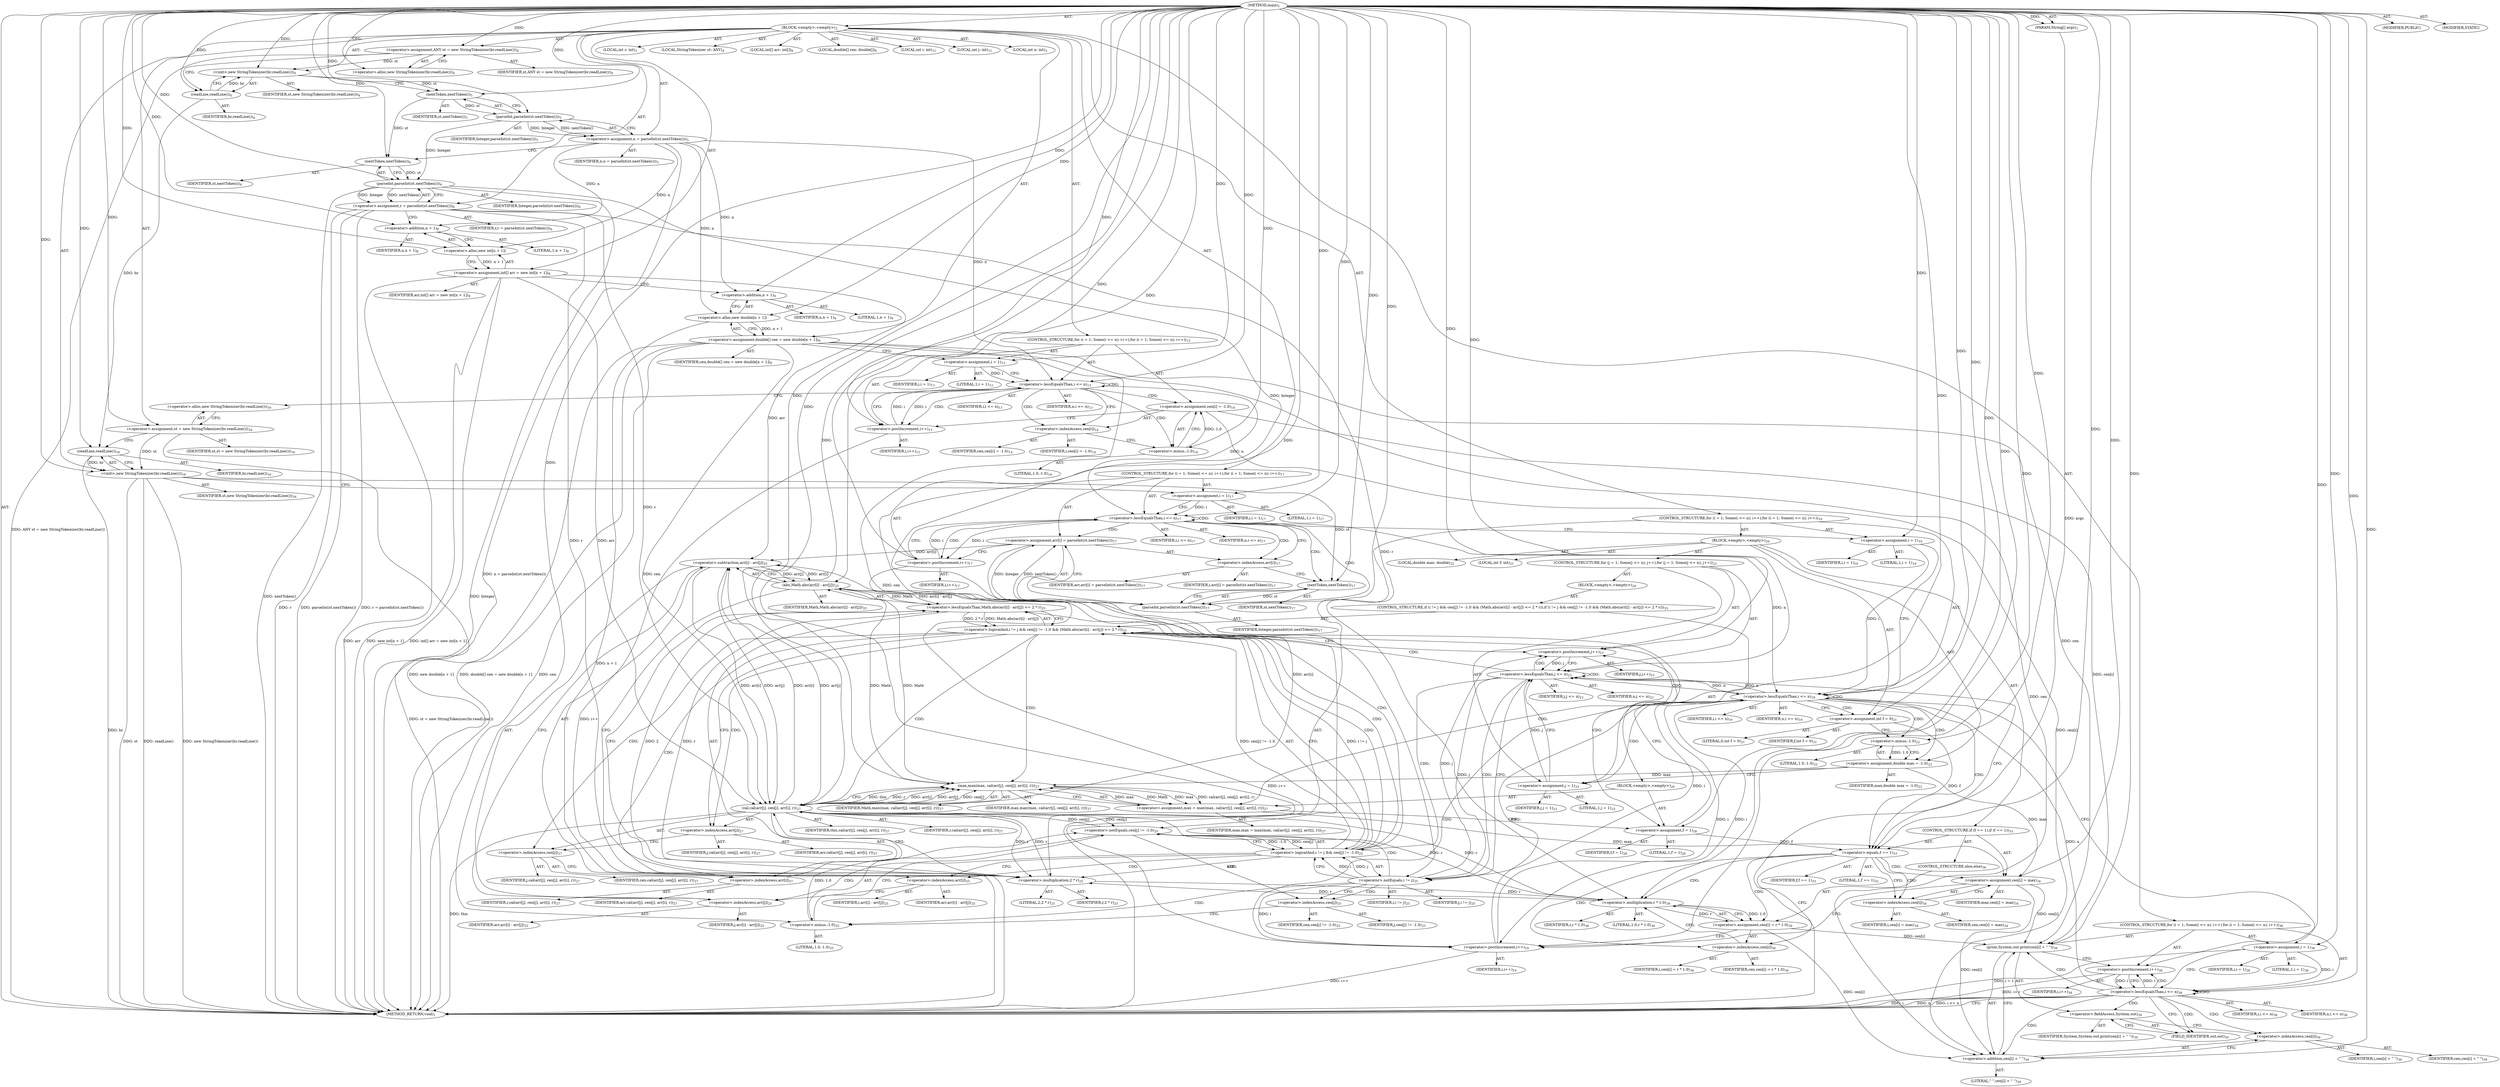 digraph "main" {  
"20" [label = <(METHOD,main)<SUB>1</SUB>> ]
"21" [label = <(PARAM,String[] args)<SUB>1</SUB>> ]
"22" [label = <(BLOCK,&lt;empty&gt;,&lt;empty&gt;)<SUB>2</SUB>> ]
"23" [label = <(LOCAL,int n: int)<SUB>3</SUB>> ]
"24" [label = <(LOCAL,int r: int)<SUB>3</SUB>> ]
"4" [label = <(LOCAL,StringTokenizer st: ANY)<SUB>4</SUB>> ]
"25" [label = <(&lt;operator&gt;.assignment,ANY st = new StringTokenizer(br.readLine()))<SUB>4</SUB>> ]
"26" [label = <(IDENTIFIER,st,ANY st = new StringTokenizer(br.readLine()))<SUB>4</SUB>> ]
"27" [label = <(&lt;operator&gt;.alloc,new StringTokenizer(br.readLine()))<SUB>4</SUB>> ]
"28" [label = <(&lt;init&gt;,new StringTokenizer(br.readLine()))<SUB>4</SUB>> ]
"3" [label = <(IDENTIFIER,st,new StringTokenizer(br.readLine()))<SUB>4</SUB>> ]
"29" [label = <(readLine,readLine())<SUB>4</SUB>> ]
"30" [label = <(IDENTIFIER,br,readLine())<SUB>4</SUB>> ]
"31" [label = <(&lt;operator&gt;.assignment,n = parseInt(st.nextToken()))<SUB>5</SUB>> ]
"32" [label = <(IDENTIFIER,n,n = parseInt(st.nextToken()))<SUB>5</SUB>> ]
"33" [label = <(parseInt,parseInt(st.nextToken()))<SUB>5</SUB>> ]
"34" [label = <(IDENTIFIER,Integer,parseInt(st.nextToken()))<SUB>5</SUB>> ]
"35" [label = <(nextToken,nextToken())<SUB>5</SUB>> ]
"36" [label = <(IDENTIFIER,st,nextToken())<SUB>5</SUB>> ]
"37" [label = <(&lt;operator&gt;.assignment,r = parseInt(st.nextToken()))<SUB>6</SUB>> ]
"38" [label = <(IDENTIFIER,r,r = parseInt(st.nextToken()))<SUB>6</SUB>> ]
"39" [label = <(parseInt,parseInt(st.nextToken()))<SUB>6</SUB>> ]
"40" [label = <(IDENTIFIER,Integer,parseInt(st.nextToken()))<SUB>6</SUB>> ]
"41" [label = <(nextToken,nextToken())<SUB>6</SUB>> ]
"42" [label = <(IDENTIFIER,st,nextToken())<SUB>6</SUB>> ]
"43" [label = <(LOCAL,int[] arr: int[])<SUB>8</SUB>> ]
"44" [label = <(&lt;operator&gt;.assignment,int[] arr = new int[n + 1])<SUB>8</SUB>> ]
"45" [label = <(IDENTIFIER,arr,int[] arr = new int[n + 1])<SUB>8</SUB>> ]
"46" [label = <(&lt;operator&gt;.alloc,new int[n + 1])> ]
"47" [label = <(&lt;operator&gt;.addition,n + 1)<SUB>8</SUB>> ]
"48" [label = <(IDENTIFIER,n,n + 1)<SUB>8</SUB>> ]
"49" [label = <(LITERAL,1,n + 1)<SUB>8</SUB>> ]
"50" [label = <(LOCAL,double[] cen: double[])<SUB>9</SUB>> ]
"51" [label = <(&lt;operator&gt;.assignment,double[] cen = new double[n + 1])<SUB>9</SUB>> ]
"52" [label = <(IDENTIFIER,cen,double[] cen = new double[n + 1])<SUB>9</SUB>> ]
"53" [label = <(&lt;operator&gt;.alloc,new double[n + 1])> ]
"54" [label = <(&lt;operator&gt;.addition,n + 1)<SUB>9</SUB>> ]
"55" [label = <(IDENTIFIER,n,n + 1)<SUB>9</SUB>> ]
"56" [label = <(LITERAL,1,n + 1)<SUB>9</SUB>> ]
"57" [label = <(LOCAL,int i: int)<SUB>11</SUB>> ]
"58" [label = <(LOCAL,int j: int)<SUB>11</SUB>> ]
"59" [label = <(CONTROL_STRUCTURE,for (i = 1; Some(i &lt;= n); i++),for (i = 1; Some(i &lt;= n); i++))<SUB>13</SUB>> ]
"60" [label = <(&lt;operator&gt;.assignment,i = 1)<SUB>13</SUB>> ]
"61" [label = <(IDENTIFIER,i,i = 1)<SUB>13</SUB>> ]
"62" [label = <(LITERAL,1,i = 1)<SUB>13</SUB>> ]
"63" [label = <(&lt;operator&gt;.lessEqualsThan,i &lt;= n)<SUB>13</SUB>> ]
"64" [label = <(IDENTIFIER,i,i &lt;= n)<SUB>13</SUB>> ]
"65" [label = <(IDENTIFIER,n,i &lt;= n)<SUB>13</SUB>> ]
"66" [label = <(&lt;operator&gt;.postIncrement,i++)<SUB>13</SUB>> ]
"67" [label = <(IDENTIFIER,i,i++)<SUB>13</SUB>> ]
"68" [label = <(&lt;operator&gt;.assignment,cen[i] = -1.0)<SUB>14</SUB>> ]
"69" [label = <(&lt;operator&gt;.indexAccess,cen[i])<SUB>14</SUB>> ]
"70" [label = <(IDENTIFIER,cen,cen[i] = -1.0)<SUB>14</SUB>> ]
"71" [label = <(IDENTIFIER,i,cen[i] = -1.0)<SUB>14</SUB>> ]
"72" [label = <(&lt;operator&gt;.minus,-1.0)<SUB>14</SUB>> ]
"73" [label = <(LITERAL,1.0,-1.0)<SUB>14</SUB>> ]
"74" [label = <(&lt;operator&gt;.assignment,st = new StringTokenizer(br.readLine()))<SUB>16</SUB>> ]
"75" [label = <(IDENTIFIER,st,st = new StringTokenizer(br.readLine()))<SUB>16</SUB>> ]
"76" [label = <(&lt;operator&gt;.alloc,new StringTokenizer(br.readLine()))<SUB>16</SUB>> ]
"77" [label = <(&lt;init&gt;,new StringTokenizer(br.readLine()))<SUB>16</SUB>> ]
"5" [label = <(IDENTIFIER,st,new StringTokenizer(br.readLine()))<SUB>16</SUB>> ]
"78" [label = <(readLine,readLine())<SUB>16</SUB>> ]
"79" [label = <(IDENTIFIER,br,readLine())<SUB>16</SUB>> ]
"80" [label = <(CONTROL_STRUCTURE,for (i = 1; Some(i &lt;= n); i++),for (i = 1; Some(i &lt;= n); i++))<SUB>17</SUB>> ]
"81" [label = <(&lt;operator&gt;.assignment,i = 1)<SUB>17</SUB>> ]
"82" [label = <(IDENTIFIER,i,i = 1)<SUB>17</SUB>> ]
"83" [label = <(LITERAL,1,i = 1)<SUB>17</SUB>> ]
"84" [label = <(&lt;operator&gt;.lessEqualsThan,i &lt;= n)<SUB>17</SUB>> ]
"85" [label = <(IDENTIFIER,i,i &lt;= n)<SUB>17</SUB>> ]
"86" [label = <(IDENTIFIER,n,i &lt;= n)<SUB>17</SUB>> ]
"87" [label = <(&lt;operator&gt;.postIncrement,i++)<SUB>17</SUB>> ]
"88" [label = <(IDENTIFIER,i,i++)<SUB>17</SUB>> ]
"89" [label = <(&lt;operator&gt;.assignment,arr[i] = parseInt(st.nextToken()))<SUB>17</SUB>> ]
"90" [label = <(&lt;operator&gt;.indexAccess,arr[i])<SUB>17</SUB>> ]
"91" [label = <(IDENTIFIER,arr,arr[i] = parseInt(st.nextToken()))<SUB>17</SUB>> ]
"92" [label = <(IDENTIFIER,i,arr[i] = parseInt(st.nextToken()))<SUB>17</SUB>> ]
"93" [label = <(parseInt,parseInt(st.nextToken()))<SUB>17</SUB>> ]
"94" [label = <(IDENTIFIER,Integer,parseInt(st.nextToken()))<SUB>17</SUB>> ]
"95" [label = <(nextToken,nextToken())<SUB>17</SUB>> ]
"96" [label = <(IDENTIFIER,st,nextToken())<SUB>17</SUB>> ]
"97" [label = <(CONTROL_STRUCTURE,for (i = 1; Some(i &lt;= n); i++),for (i = 1; Some(i &lt;= n); i++))<SUB>19</SUB>> ]
"98" [label = <(&lt;operator&gt;.assignment,i = 1)<SUB>19</SUB>> ]
"99" [label = <(IDENTIFIER,i,i = 1)<SUB>19</SUB>> ]
"100" [label = <(LITERAL,1,i = 1)<SUB>19</SUB>> ]
"101" [label = <(&lt;operator&gt;.lessEqualsThan,i &lt;= n)<SUB>19</SUB>> ]
"102" [label = <(IDENTIFIER,i,i &lt;= n)<SUB>19</SUB>> ]
"103" [label = <(IDENTIFIER,n,i &lt;= n)<SUB>19</SUB>> ]
"104" [label = <(&lt;operator&gt;.postIncrement,i++)<SUB>19</SUB>> ]
"105" [label = <(IDENTIFIER,i,i++)<SUB>19</SUB>> ]
"106" [label = <(BLOCK,&lt;empty&gt;,&lt;empty&gt;)<SUB>20</SUB>> ]
"107" [label = <(LOCAL,int f: int)<SUB>21</SUB>> ]
"108" [label = <(&lt;operator&gt;.assignment,int f = 0)<SUB>21</SUB>> ]
"109" [label = <(IDENTIFIER,f,int f = 0)<SUB>21</SUB>> ]
"110" [label = <(LITERAL,0,int f = 0)<SUB>21</SUB>> ]
"111" [label = <(LOCAL,double max: double)<SUB>22</SUB>> ]
"112" [label = <(&lt;operator&gt;.assignment,double max = -1.0)<SUB>22</SUB>> ]
"113" [label = <(IDENTIFIER,max,double max = -1.0)<SUB>22</SUB>> ]
"114" [label = <(&lt;operator&gt;.minus,-1.0)<SUB>22</SUB>> ]
"115" [label = <(LITERAL,1.0,-1.0)<SUB>22</SUB>> ]
"116" [label = <(CONTROL_STRUCTURE,for (j = 1; Some(j &lt;= n); j++),for (j = 1; Some(j &lt;= n); j++))<SUB>23</SUB>> ]
"117" [label = <(&lt;operator&gt;.assignment,j = 1)<SUB>23</SUB>> ]
"118" [label = <(IDENTIFIER,j,j = 1)<SUB>23</SUB>> ]
"119" [label = <(LITERAL,1,j = 1)<SUB>23</SUB>> ]
"120" [label = <(&lt;operator&gt;.lessEqualsThan,j &lt;= n)<SUB>23</SUB>> ]
"121" [label = <(IDENTIFIER,j,j &lt;= n)<SUB>23</SUB>> ]
"122" [label = <(IDENTIFIER,n,j &lt;= n)<SUB>23</SUB>> ]
"123" [label = <(&lt;operator&gt;.postIncrement,j++)<SUB>23</SUB>> ]
"124" [label = <(IDENTIFIER,j,j++)<SUB>23</SUB>> ]
"125" [label = <(BLOCK,&lt;empty&gt;,&lt;empty&gt;)<SUB>24</SUB>> ]
"126" [label = <(CONTROL_STRUCTURE,if (i != j &amp;&amp; cen[j] != -1.0 &amp;&amp; (Math.abs(arr[i] - arr[j]) &lt;= 2 * r)),if (i != j &amp;&amp; cen[j] != -1.0 &amp;&amp; (Math.abs(arr[i] - arr[j]) &lt;= 2 * r)))<SUB>25</SUB>> ]
"127" [label = <(&lt;operator&gt;.logicalAnd,i != j &amp;&amp; cen[j] != -1.0 &amp;&amp; (Math.abs(arr[i] - arr[j]) &lt;= 2 * r))<SUB>25</SUB>> ]
"128" [label = <(&lt;operator&gt;.logicalAnd,i != j &amp;&amp; cen[j] != -1.0)<SUB>25</SUB>> ]
"129" [label = <(&lt;operator&gt;.notEquals,i != j)<SUB>25</SUB>> ]
"130" [label = <(IDENTIFIER,i,i != j)<SUB>25</SUB>> ]
"131" [label = <(IDENTIFIER,j,i != j)<SUB>25</SUB>> ]
"132" [label = <(&lt;operator&gt;.notEquals,cen[j] != -1.0)<SUB>25</SUB>> ]
"133" [label = <(&lt;operator&gt;.indexAccess,cen[j])<SUB>25</SUB>> ]
"134" [label = <(IDENTIFIER,cen,cen[j] != -1.0)<SUB>25</SUB>> ]
"135" [label = <(IDENTIFIER,j,cen[j] != -1.0)<SUB>25</SUB>> ]
"136" [label = <(&lt;operator&gt;.minus,-1.0)<SUB>25</SUB>> ]
"137" [label = <(LITERAL,1.0,-1.0)<SUB>25</SUB>> ]
"138" [label = <(&lt;operator&gt;.lessEqualsThan,Math.abs(arr[i] - arr[j]) &lt;= 2 * r)<SUB>25</SUB>> ]
"139" [label = <(abs,Math.abs(arr[i] - arr[j]))<SUB>25</SUB>> ]
"140" [label = <(IDENTIFIER,Math,Math.abs(arr[i] - arr[j]))<SUB>25</SUB>> ]
"141" [label = <(&lt;operator&gt;.subtraction,arr[i] - arr[j])<SUB>25</SUB>> ]
"142" [label = <(&lt;operator&gt;.indexAccess,arr[i])<SUB>25</SUB>> ]
"143" [label = <(IDENTIFIER,arr,arr[i] - arr[j])<SUB>25</SUB>> ]
"144" [label = <(IDENTIFIER,i,arr[i] - arr[j])<SUB>25</SUB>> ]
"145" [label = <(&lt;operator&gt;.indexAccess,arr[j])<SUB>25</SUB>> ]
"146" [label = <(IDENTIFIER,arr,arr[i] - arr[j])<SUB>25</SUB>> ]
"147" [label = <(IDENTIFIER,j,arr[i] - arr[j])<SUB>25</SUB>> ]
"148" [label = <(&lt;operator&gt;.multiplication,2 * r)<SUB>25</SUB>> ]
"149" [label = <(LITERAL,2,2 * r)<SUB>25</SUB>> ]
"150" [label = <(IDENTIFIER,r,2 * r)<SUB>25</SUB>> ]
"151" [label = <(BLOCK,&lt;empty&gt;,&lt;empty&gt;)<SUB>26</SUB>> ]
"152" [label = <(&lt;operator&gt;.assignment,max = max(max, cal(arr[j], cen[j], arr[i], r)))<SUB>27</SUB>> ]
"153" [label = <(IDENTIFIER,max,max = max(max, cal(arr[j], cen[j], arr[i], r)))<SUB>27</SUB>> ]
"154" [label = <(max,max(max, cal(arr[j], cen[j], arr[i], r)))<SUB>27</SUB>> ]
"155" [label = <(IDENTIFIER,Math,max(max, cal(arr[j], cen[j], arr[i], r)))<SUB>27</SUB>> ]
"156" [label = <(IDENTIFIER,max,max(max, cal(arr[j], cen[j], arr[i], r)))<SUB>27</SUB>> ]
"157" [label = <(cal,cal(arr[j], cen[j], arr[i], r))<SUB>27</SUB>> ]
"158" [label = <(IDENTIFIER,this,cal(arr[j], cen[j], arr[i], r))<SUB>27</SUB>> ]
"159" [label = <(&lt;operator&gt;.indexAccess,arr[j])<SUB>27</SUB>> ]
"160" [label = <(IDENTIFIER,arr,cal(arr[j], cen[j], arr[i], r))<SUB>27</SUB>> ]
"161" [label = <(IDENTIFIER,j,cal(arr[j], cen[j], arr[i], r))<SUB>27</SUB>> ]
"162" [label = <(&lt;operator&gt;.indexAccess,cen[j])<SUB>27</SUB>> ]
"163" [label = <(IDENTIFIER,cen,cal(arr[j], cen[j], arr[i], r))<SUB>27</SUB>> ]
"164" [label = <(IDENTIFIER,j,cal(arr[j], cen[j], arr[i], r))<SUB>27</SUB>> ]
"165" [label = <(&lt;operator&gt;.indexAccess,arr[i])<SUB>27</SUB>> ]
"166" [label = <(IDENTIFIER,arr,cal(arr[j], cen[j], arr[i], r))<SUB>27</SUB>> ]
"167" [label = <(IDENTIFIER,i,cal(arr[j], cen[j], arr[i], r))<SUB>27</SUB>> ]
"168" [label = <(IDENTIFIER,r,cal(arr[j], cen[j], arr[i], r))<SUB>27</SUB>> ]
"169" [label = <(&lt;operator&gt;.assignment,f = 1)<SUB>28</SUB>> ]
"170" [label = <(IDENTIFIER,f,f = 1)<SUB>28</SUB>> ]
"171" [label = <(LITERAL,1,f = 1)<SUB>28</SUB>> ]
"172" [label = <(CONTROL_STRUCTURE,if (f == 1),if (f == 1))<SUB>33</SUB>> ]
"173" [label = <(&lt;operator&gt;.equals,f == 1)<SUB>33</SUB>> ]
"174" [label = <(IDENTIFIER,f,f == 1)<SUB>33</SUB>> ]
"175" [label = <(LITERAL,1,f == 1)<SUB>33</SUB>> ]
"176" [label = <(&lt;operator&gt;.assignment,cen[i] = max)<SUB>34</SUB>> ]
"177" [label = <(&lt;operator&gt;.indexAccess,cen[i])<SUB>34</SUB>> ]
"178" [label = <(IDENTIFIER,cen,cen[i] = max)<SUB>34</SUB>> ]
"179" [label = <(IDENTIFIER,i,cen[i] = max)<SUB>34</SUB>> ]
"180" [label = <(IDENTIFIER,max,cen[i] = max)<SUB>34</SUB>> ]
"181" [label = <(CONTROL_STRUCTURE,else,else)<SUB>36</SUB>> ]
"182" [label = <(&lt;operator&gt;.assignment,cen[i] = r * 1.0)<SUB>36</SUB>> ]
"183" [label = <(&lt;operator&gt;.indexAccess,cen[i])<SUB>36</SUB>> ]
"184" [label = <(IDENTIFIER,cen,cen[i] = r * 1.0)<SUB>36</SUB>> ]
"185" [label = <(IDENTIFIER,i,cen[i] = r * 1.0)<SUB>36</SUB>> ]
"186" [label = <(&lt;operator&gt;.multiplication,r * 1.0)<SUB>36</SUB>> ]
"187" [label = <(IDENTIFIER,r,r * 1.0)<SUB>36</SUB>> ]
"188" [label = <(LITERAL,1.0,r * 1.0)<SUB>36</SUB>> ]
"189" [label = <(CONTROL_STRUCTURE,for (i = 1; Some(i &lt;= n); i++),for (i = 1; Some(i &lt;= n); i++))<SUB>38</SUB>> ]
"190" [label = <(&lt;operator&gt;.assignment,i = 1)<SUB>38</SUB>> ]
"191" [label = <(IDENTIFIER,i,i = 1)<SUB>38</SUB>> ]
"192" [label = <(LITERAL,1,i = 1)<SUB>38</SUB>> ]
"193" [label = <(&lt;operator&gt;.lessEqualsThan,i &lt;= n)<SUB>38</SUB>> ]
"194" [label = <(IDENTIFIER,i,i &lt;= n)<SUB>38</SUB>> ]
"195" [label = <(IDENTIFIER,n,i &lt;= n)<SUB>38</SUB>> ]
"196" [label = <(&lt;operator&gt;.postIncrement,i++)<SUB>38</SUB>> ]
"197" [label = <(IDENTIFIER,i,i++)<SUB>38</SUB>> ]
"198" [label = <(print,System.out.print(cen[i] + &quot; &quot;))<SUB>39</SUB>> ]
"199" [label = <(&lt;operator&gt;.fieldAccess,System.out)<SUB>39</SUB>> ]
"200" [label = <(IDENTIFIER,System,System.out.print(cen[i] + &quot; &quot;))<SUB>39</SUB>> ]
"201" [label = <(FIELD_IDENTIFIER,out,out)<SUB>39</SUB>> ]
"202" [label = <(&lt;operator&gt;.addition,cen[i] + &quot; &quot;)<SUB>39</SUB>> ]
"203" [label = <(&lt;operator&gt;.indexAccess,cen[i])<SUB>39</SUB>> ]
"204" [label = <(IDENTIFIER,cen,cen[i] + &quot; &quot;)<SUB>39</SUB>> ]
"205" [label = <(IDENTIFIER,i,cen[i] + &quot; &quot;)<SUB>39</SUB>> ]
"206" [label = <(LITERAL,&quot; &quot;,cen[i] + &quot; &quot;)<SUB>39</SUB>> ]
"207" [label = <(MODIFIER,PUBLIC)> ]
"208" [label = <(MODIFIER,STATIC)> ]
"209" [label = <(METHOD_RETURN,void)<SUB>1</SUB>> ]
  "20" -> "21"  [ label = "AST: "] 
  "20" -> "22"  [ label = "AST: "] 
  "20" -> "207"  [ label = "AST: "] 
  "20" -> "208"  [ label = "AST: "] 
  "20" -> "209"  [ label = "AST: "] 
  "22" -> "23"  [ label = "AST: "] 
  "22" -> "24"  [ label = "AST: "] 
  "22" -> "4"  [ label = "AST: "] 
  "22" -> "25"  [ label = "AST: "] 
  "22" -> "28"  [ label = "AST: "] 
  "22" -> "31"  [ label = "AST: "] 
  "22" -> "37"  [ label = "AST: "] 
  "22" -> "43"  [ label = "AST: "] 
  "22" -> "44"  [ label = "AST: "] 
  "22" -> "50"  [ label = "AST: "] 
  "22" -> "51"  [ label = "AST: "] 
  "22" -> "57"  [ label = "AST: "] 
  "22" -> "58"  [ label = "AST: "] 
  "22" -> "59"  [ label = "AST: "] 
  "22" -> "74"  [ label = "AST: "] 
  "22" -> "77"  [ label = "AST: "] 
  "22" -> "80"  [ label = "AST: "] 
  "22" -> "97"  [ label = "AST: "] 
  "22" -> "189"  [ label = "AST: "] 
  "25" -> "26"  [ label = "AST: "] 
  "25" -> "27"  [ label = "AST: "] 
  "28" -> "3"  [ label = "AST: "] 
  "28" -> "29"  [ label = "AST: "] 
  "29" -> "30"  [ label = "AST: "] 
  "31" -> "32"  [ label = "AST: "] 
  "31" -> "33"  [ label = "AST: "] 
  "33" -> "34"  [ label = "AST: "] 
  "33" -> "35"  [ label = "AST: "] 
  "35" -> "36"  [ label = "AST: "] 
  "37" -> "38"  [ label = "AST: "] 
  "37" -> "39"  [ label = "AST: "] 
  "39" -> "40"  [ label = "AST: "] 
  "39" -> "41"  [ label = "AST: "] 
  "41" -> "42"  [ label = "AST: "] 
  "44" -> "45"  [ label = "AST: "] 
  "44" -> "46"  [ label = "AST: "] 
  "46" -> "47"  [ label = "AST: "] 
  "47" -> "48"  [ label = "AST: "] 
  "47" -> "49"  [ label = "AST: "] 
  "51" -> "52"  [ label = "AST: "] 
  "51" -> "53"  [ label = "AST: "] 
  "53" -> "54"  [ label = "AST: "] 
  "54" -> "55"  [ label = "AST: "] 
  "54" -> "56"  [ label = "AST: "] 
  "59" -> "60"  [ label = "AST: "] 
  "59" -> "63"  [ label = "AST: "] 
  "59" -> "66"  [ label = "AST: "] 
  "59" -> "68"  [ label = "AST: "] 
  "60" -> "61"  [ label = "AST: "] 
  "60" -> "62"  [ label = "AST: "] 
  "63" -> "64"  [ label = "AST: "] 
  "63" -> "65"  [ label = "AST: "] 
  "66" -> "67"  [ label = "AST: "] 
  "68" -> "69"  [ label = "AST: "] 
  "68" -> "72"  [ label = "AST: "] 
  "69" -> "70"  [ label = "AST: "] 
  "69" -> "71"  [ label = "AST: "] 
  "72" -> "73"  [ label = "AST: "] 
  "74" -> "75"  [ label = "AST: "] 
  "74" -> "76"  [ label = "AST: "] 
  "77" -> "5"  [ label = "AST: "] 
  "77" -> "78"  [ label = "AST: "] 
  "78" -> "79"  [ label = "AST: "] 
  "80" -> "81"  [ label = "AST: "] 
  "80" -> "84"  [ label = "AST: "] 
  "80" -> "87"  [ label = "AST: "] 
  "80" -> "89"  [ label = "AST: "] 
  "81" -> "82"  [ label = "AST: "] 
  "81" -> "83"  [ label = "AST: "] 
  "84" -> "85"  [ label = "AST: "] 
  "84" -> "86"  [ label = "AST: "] 
  "87" -> "88"  [ label = "AST: "] 
  "89" -> "90"  [ label = "AST: "] 
  "89" -> "93"  [ label = "AST: "] 
  "90" -> "91"  [ label = "AST: "] 
  "90" -> "92"  [ label = "AST: "] 
  "93" -> "94"  [ label = "AST: "] 
  "93" -> "95"  [ label = "AST: "] 
  "95" -> "96"  [ label = "AST: "] 
  "97" -> "98"  [ label = "AST: "] 
  "97" -> "101"  [ label = "AST: "] 
  "97" -> "104"  [ label = "AST: "] 
  "97" -> "106"  [ label = "AST: "] 
  "98" -> "99"  [ label = "AST: "] 
  "98" -> "100"  [ label = "AST: "] 
  "101" -> "102"  [ label = "AST: "] 
  "101" -> "103"  [ label = "AST: "] 
  "104" -> "105"  [ label = "AST: "] 
  "106" -> "107"  [ label = "AST: "] 
  "106" -> "108"  [ label = "AST: "] 
  "106" -> "111"  [ label = "AST: "] 
  "106" -> "112"  [ label = "AST: "] 
  "106" -> "116"  [ label = "AST: "] 
  "106" -> "172"  [ label = "AST: "] 
  "108" -> "109"  [ label = "AST: "] 
  "108" -> "110"  [ label = "AST: "] 
  "112" -> "113"  [ label = "AST: "] 
  "112" -> "114"  [ label = "AST: "] 
  "114" -> "115"  [ label = "AST: "] 
  "116" -> "117"  [ label = "AST: "] 
  "116" -> "120"  [ label = "AST: "] 
  "116" -> "123"  [ label = "AST: "] 
  "116" -> "125"  [ label = "AST: "] 
  "117" -> "118"  [ label = "AST: "] 
  "117" -> "119"  [ label = "AST: "] 
  "120" -> "121"  [ label = "AST: "] 
  "120" -> "122"  [ label = "AST: "] 
  "123" -> "124"  [ label = "AST: "] 
  "125" -> "126"  [ label = "AST: "] 
  "126" -> "127"  [ label = "AST: "] 
  "126" -> "151"  [ label = "AST: "] 
  "127" -> "128"  [ label = "AST: "] 
  "127" -> "138"  [ label = "AST: "] 
  "128" -> "129"  [ label = "AST: "] 
  "128" -> "132"  [ label = "AST: "] 
  "129" -> "130"  [ label = "AST: "] 
  "129" -> "131"  [ label = "AST: "] 
  "132" -> "133"  [ label = "AST: "] 
  "132" -> "136"  [ label = "AST: "] 
  "133" -> "134"  [ label = "AST: "] 
  "133" -> "135"  [ label = "AST: "] 
  "136" -> "137"  [ label = "AST: "] 
  "138" -> "139"  [ label = "AST: "] 
  "138" -> "148"  [ label = "AST: "] 
  "139" -> "140"  [ label = "AST: "] 
  "139" -> "141"  [ label = "AST: "] 
  "141" -> "142"  [ label = "AST: "] 
  "141" -> "145"  [ label = "AST: "] 
  "142" -> "143"  [ label = "AST: "] 
  "142" -> "144"  [ label = "AST: "] 
  "145" -> "146"  [ label = "AST: "] 
  "145" -> "147"  [ label = "AST: "] 
  "148" -> "149"  [ label = "AST: "] 
  "148" -> "150"  [ label = "AST: "] 
  "151" -> "152"  [ label = "AST: "] 
  "151" -> "169"  [ label = "AST: "] 
  "152" -> "153"  [ label = "AST: "] 
  "152" -> "154"  [ label = "AST: "] 
  "154" -> "155"  [ label = "AST: "] 
  "154" -> "156"  [ label = "AST: "] 
  "154" -> "157"  [ label = "AST: "] 
  "157" -> "158"  [ label = "AST: "] 
  "157" -> "159"  [ label = "AST: "] 
  "157" -> "162"  [ label = "AST: "] 
  "157" -> "165"  [ label = "AST: "] 
  "157" -> "168"  [ label = "AST: "] 
  "159" -> "160"  [ label = "AST: "] 
  "159" -> "161"  [ label = "AST: "] 
  "162" -> "163"  [ label = "AST: "] 
  "162" -> "164"  [ label = "AST: "] 
  "165" -> "166"  [ label = "AST: "] 
  "165" -> "167"  [ label = "AST: "] 
  "169" -> "170"  [ label = "AST: "] 
  "169" -> "171"  [ label = "AST: "] 
  "172" -> "173"  [ label = "AST: "] 
  "172" -> "176"  [ label = "AST: "] 
  "172" -> "181"  [ label = "AST: "] 
  "173" -> "174"  [ label = "AST: "] 
  "173" -> "175"  [ label = "AST: "] 
  "176" -> "177"  [ label = "AST: "] 
  "176" -> "180"  [ label = "AST: "] 
  "177" -> "178"  [ label = "AST: "] 
  "177" -> "179"  [ label = "AST: "] 
  "181" -> "182"  [ label = "AST: "] 
  "182" -> "183"  [ label = "AST: "] 
  "182" -> "186"  [ label = "AST: "] 
  "183" -> "184"  [ label = "AST: "] 
  "183" -> "185"  [ label = "AST: "] 
  "186" -> "187"  [ label = "AST: "] 
  "186" -> "188"  [ label = "AST: "] 
  "189" -> "190"  [ label = "AST: "] 
  "189" -> "193"  [ label = "AST: "] 
  "189" -> "196"  [ label = "AST: "] 
  "189" -> "198"  [ label = "AST: "] 
  "190" -> "191"  [ label = "AST: "] 
  "190" -> "192"  [ label = "AST: "] 
  "193" -> "194"  [ label = "AST: "] 
  "193" -> "195"  [ label = "AST: "] 
  "196" -> "197"  [ label = "AST: "] 
  "198" -> "199"  [ label = "AST: "] 
  "198" -> "202"  [ label = "AST: "] 
  "199" -> "200"  [ label = "AST: "] 
  "199" -> "201"  [ label = "AST: "] 
  "202" -> "203"  [ label = "AST: "] 
  "202" -> "206"  [ label = "AST: "] 
  "203" -> "204"  [ label = "AST: "] 
  "203" -> "205"  [ label = "AST: "] 
  "25" -> "29"  [ label = "CFG: "] 
  "28" -> "35"  [ label = "CFG: "] 
  "31" -> "41"  [ label = "CFG: "] 
  "37" -> "47"  [ label = "CFG: "] 
  "44" -> "54"  [ label = "CFG: "] 
  "51" -> "60"  [ label = "CFG: "] 
  "74" -> "78"  [ label = "CFG: "] 
  "77" -> "81"  [ label = "CFG: "] 
  "27" -> "25"  [ label = "CFG: "] 
  "29" -> "28"  [ label = "CFG: "] 
  "33" -> "31"  [ label = "CFG: "] 
  "39" -> "37"  [ label = "CFG: "] 
  "46" -> "44"  [ label = "CFG: "] 
  "53" -> "51"  [ label = "CFG: "] 
  "60" -> "63"  [ label = "CFG: "] 
  "63" -> "69"  [ label = "CFG: "] 
  "63" -> "76"  [ label = "CFG: "] 
  "66" -> "63"  [ label = "CFG: "] 
  "68" -> "66"  [ label = "CFG: "] 
  "76" -> "74"  [ label = "CFG: "] 
  "78" -> "77"  [ label = "CFG: "] 
  "81" -> "84"  [ label = "CFG: "] 
  "84" -> "90"  [ label = "CFG: "] 
  "84" -> "98"  [ label = "CFG: "] 
  "87" -> "84"  [ label = "CFG: "] 
  "89" -> "87"  [ label = "CFG: "] 
  "98" -> "101"  [ label = "CFG: "] 
  "101" -> "108"  [ label = "CFG: "] 
  "101" -> "190"  [ label = "CFG: "] 
  "104" -> "101"  [ label = "CFG: "] 
  "190" -> "193"  [ label = "CFG: "] 
  "193" -> "209"  [ label = "CFG: "] 
  "193" -> "201"  [ label = "CFG: "] 
  "196" -> "193"  [ label = "CFG: "] 
  "198" -> "196"  [ label = "CFG: "] 
  "35" -> "33"  [ label = "CFG: "] 
  "41" -> "39"  [ label = "CFG: "] 
  "47" -> "46"  [ label = "CFG: "] 
  "54" -> "53"  [ label = "CFG: "] 
  "69" -> "72"  [ label = "CFG: "] 
  "72" -> "68"  [ label = "CFG: "] 
  "90" -> "95"  [ label = "CFG: "] 
  "93" -> "89"  [ label = "CFG: "] 
  "108" -> "114"  [ label = "CFG: "] 
  "112" -> "117"  [ label = "CFG: "] 
  "199" -> "203"  [ label = "CFG: "] 
  "202" -> "198"  [ label = "CFG: "] 
  "95" -> "93"  [ label = "CFG: "] 
  "114" -> "112"  [ label = "CFG: "] 
  "117" -> "120"  [ label = "CFG: "] 
  "120" -> "129"  [ label = "CFG: "] 
  "120" -> "173"  [ label = "CFG: "] 
  "123" -> "120"  [ label = "CFG: "] 
  "173" -> "177"  [ label = "CFG: "] 
  "173" -> "183"  [ label = "CFG: "] 
  "176" -> "104"  [ label = "CFG: "] 
  "201" -> "199"  [ label = "CFG: "] 
  "203" -> "202"  [ label = "CFG: "] 
  "177" -> "176"  [ label = "CFG: "] 
  "182" -> "104"  [ label = "CFG: "] 
  "127" -> "159"  [ label = "CFG: "] 
  "127" -> "123"  [ label = "CFG: "] 
  "183" -> "186"  [ label = "CFG: "] 
  "186" -> "182"  [ label = "CFG: "] 
  "128" -> "127"  [ label = "CFG: "] 
  "128" -> "142"  [ label = "CFG: "] 
  "138" -> "127"  [ label = "CFG: "] 
  "152" -> "169"  [ label = "CFG: "] 
  "169" -> "123"  [ label = "CFG: "] 
  "129" -> "128"  [ label = "CFG: "] 
  "129" -> "133"  [ label = "CFG: "] 
  "132" -> "128"  [ label = "CFG: "] 
  "139" -> "148"  [ label = "CFG: "] 
  "148" -> "138"  [ label = "CFG: "] 
  "154" -> "152"  [ label = "CFG: "] 
  "133" -> "136"  [ label = "CFG: "] 
  "136" -> "132"  [ label = "CFG: "] 
  "141" -> "139"  [ label = "CFG: "] 
  "157" -> "154"  [ label = "CFG: "] 
  "142" -> "145"  [ label = "CFG: "] 
  "145" -> "141"  [ label = "CFG: "] 
  "159" -> "162"  [ label = "CFG: "] 
  "162" -> "165"  [ label = "CFG: "] 
  "165" -> "157"  [ label = "CFG: "] 
  "20" -> "27"  [ label = "CFG: "] 
  "21" -> "209"  [ label = "DDG: args"] 
  "25" -> "209"  [ label = "DDG: ANY st = new StringTokenizer(br.readLine())"] 
  "31" -> "209"  [ label = "DDG: n = parseInt(st.nextToken())"] 
  "37" -> "209"  [ label = "DDG: r"] 
  "39" -> "209"  [ label = "DDG: Integer"] 
  "39" -> "209"  [ label = "DDG: nextToken()"] 
  "37" -> "209"  [ label = "DDG: parseInt(st.nextToken())"] 
  "37" -> "209"  [ label = "DDG: r = parseInt(st.nextToken())"] 
  "44" -> "209"  [ label = "DDG: arr"] 
  "44" -> "209"  [ label = "DDG: new int[n + 1]"] 
  "44" -> "209"  [ label = "DDG: int[] arr = new int[n + 1]"] 
  "51" -> "209"  [ label = "DDG: cen"] 
  "53" -> "209"  [ label = "DDG: n + 1"] 
  "51" -> "209"  [ label = "DDG: new double[n + 1]"] 
  "51" -> "209"  [ label = "DDG: double[] cen = new double[n + 1]"] 
  "74" -> "209"  [ label = "DDG: st = new StringTokenizer(br.readLine())"] 
  "77" -> "209"  [ label = "DDG: st"] 
  "78" -> "209"  [ label = "DDG: br"] 
  "77" -> "209"  [ label = "DDG: readLine()"] 
  "77" -> "209"  [ label = "DDG: new StringTokenizer(br.readLine())"] 
  "190" -> "209"  [ label = "DDG: i = 1"] 
  "193" -> "209"  [ label = "DDG: i"] 
  "193" -> "209"  [ label = "DDG: n"] 
  "193" -> "209"  [ label = "DDG: i &lt;= n"] 
  "196" -> "209"  [ label = "DDG: i++"] 
  "104" -> "209"  [ label = "DDG: i++"] 
  "87" -> "209"  [ label = "DDG: i++"] 
  "66" -> "209"  [ label = "DDG: i++"] 
  "157" -> "209"  [ label = "DDG: this"] 
  "20" -> "21"  [ label = "DDG: "] 
  "20" -> "25"  [ label = "DDG: "] 
  "33" -> "31"  [ label = "DDG: Integer"] 
  "33" -> "31"  [ label = "DDG: nextToken()"] 
  "39" -> "37"  [ label = "DDG: Integer"] 
  "39" -> "37"  [ label = "DDG: nextToken()"] 
  "46" -> "44"  [ label = "DDG: n + 1"] 
  "53" -> "51"  [ label = "DDG: n + 1"] 
  "20" -> "74"  [ label = "DDG: "] 
  "25" -> "28"  [ label = "DDG: st"] 
  "20" -> "28"  [ label = "DDG: "] 
  "29" -> "28"  [ label = "DDG: br"] 
  "20" -> "60"  [ label = "DDG: "] 
  "72" -> "68"  [ label = "DDG: 1.0"] 
  "74" -> "77"  [ label = "DDG: st"] 
  "20" -> "77"  [ label = "DDG: "] 
  "78" -> "77"  [ label = "DDG: br"] 
  "20" -> "81"  [ label = "DDG: "] 
  "93" -> "89"  [ label = "DDG: Integer"] 
  "93" -> "89"  [ label = "DDG: nextToken()"] 
  "20" -> "98"  [ label = "DDG: "] 
  "20" -> "190"  [ label = "DDG: "] 
  "20" -> "29"  [ label = "DDG: "] 
  "20" -> "33"  [ label = "DDG: "] 
  "35" -> "33"  [ label = "DDG: st"] 
  "33" -> "39"  [ label = "DDG: Integer"] 
  "20" -> "39"  [ label = "DDG: "] 
  "41" -> "39"  [ label = "DDG: st"] 
  "31" -> "46"  [ label = "DDG: n"] 
  "20" -> "46"  [ label = "DDG: "] 
  "20" -> "53"  [ label = "DDG: "] 
  "31" -> "53"  [ label = "DDG: n"] 
  "60" -> "63"  [ label = "DDG: i"] 
  "66" -> "63"  [ label = "DDG: i"] 
  "20" -> "63"  [ label = "DDG: "] 
  "31" -> "63"  [ label = "DDG: n"] 
  "63" -> "66"  [ label = "DDG: i"] 
  "20" -> "66"  [ label = "DDG: "] 
  "29" -> "78"  [ label = "DDG: br"] 
  "20" -> "78"  [ label = "DDG: "] 
  "81" -> "84"  [ label = "DDG: i"] 
  "87" -> "84"  [ label = "DDG: i"] 
  "20" -> "84"  [ label = "DDG: "] 
  "63" -> "84"  [ label = "DDG: n"] 
  "84" -> "87"  [ label = "DDG: i"] 
  "20" -> "87"  [ label = "DDG: "] 
  "98" -> "101"  [ label = "DDG: i"] 
  "104" -> "101"  [ label = "DDG: i"] 
  "20" -> "101"  [ label = "DDG: "] 
  "84" -> "101"  [ label = "DDG: n"] 
  "120" -> "101"  [ label = "DDG: n"] 
  "101" -> "104"  [ label = "DDG: i"] 
  "129" -> "104"  [ label = "DDG: i"] 
  "20" -> "104"  [ label = "DDG: "] 
  "20" -> "108"  [ label = "DDG: "] 
  "114" -> "112"  [ label = "DDG: 1.0"] 
  "190" -> "193"  [ label = "DDG: i"] 
  "196" -> "193"  [ label = "DDG: i"] 
  "20" -> "193"  [ label = "DDG: "] 
  "101" -> "193"  [ label = "DDG: n"] 
  "193" -> "196"  [ label = "DDG: i"] 
  "20" -> "196"  [ label = "DDG: "] 
  "51" -> "198"  [ label = "DDG: cen"] 
  "182" -> "198"  [ label = "DDG: cen[i]"] 
  "176" -> "198"  [ label = "DDG: cen[i]"] 
  "68" -> "198"  [ label = "DDG: cen[i]"] 
  "20" -> "198"  [ label = "DDG: "] 
  "28" -> "35"  [ label = "DDG: st"] 
  "20" -> "35"  [ label = "DDG: "] 
  "35" -> "41"  [ label = "DDG: st"] 
  "20" -> "41"  [ label = "DDG: "] 
  "31" -> "47"  [ label = "DDG: n"] 
  "20" -> "47"  [ label = "DDG: "] 
  "20" -> "54"  [ label = "DDG: "] 
  "31" -> "54"  [ label = "DDG: n"] 
  "20" -> "72"  [ label = "DDG: "] 
  "39" -> "93"  [ label = "DDG: Integer"] 
  "20" -> "93"  [ label = "DDG: "] 
  "95" -> "93"  [ label = "DDG: st"] 
  "20" -> "117"  [ label = "DDG: "] 
  "112" -> "176"  [ label = "DDG: max"] 
  "152" -> "176"  [ label = "DDG: max"] 
  "20" -> "176"  [ label = "DDG: "] 
  "51" -> "202"  [ label = "DDG: cen"] 
  "182" -> "202"  [ label = "DDG: cen[i]"] 
  "176" -> "202"  [ label = "DDG: cen[i]"] 
  "68" -> "202"  [ label = "DDG: cen[i]"] 
  "20" -> "202"  [ label = "DDG: "] 
  "77" -> "95"  [ label = "DDG: st"] 
  "20" -> "95"  [ label = "DDG: "] 
  "20" -> "114"  [ label = "DDG: "] 
  "117" -> "120"  [ label = "DDG: j"] 
  "123" -> "120"  [ label = "DDG: j"] 
  "20" -> "120"  [ label = "DDG: "] 
  "101" -> "120"  [ label = "DDG: n"] 
  "129" -> "123"  [ label = "DDG: j"] 
  "20" -> "123"  [ label = "DDG: "] 
  "108" -> "173"  [ label = "DDG: f"] 
  "169" -> "173"  [ label = "DDG: f"] 
  "20" -> "173"  [ label = "DDG: "] 
  "186" -> "182"  [ label = "DDG: r"] 
  "186" -> "182"  [ label = "DDG: 1.0"] 
  "128" -> "127"  [ label = "DDG: i != j"] 
  "128" -> "127"  [ label = "DDG: cen[j] != -1.0"] 
  "138" -> "127"  [ label = "DDG: Math.abs(arr[i] - arr[j])"] 
  "138" -> "127"  [ label = "DDG: 2 * r"] 
  "154" -> "152"  [ label = "DDG: Math"] 
  "154" -> "152"  [ label = "DDG: max"] 
  "154" -> "152"  [ label = "DDG: cal(arr[j], cen[j], arr[i], r)"] 
  "20" -> "169"  [ label = "DDG: "] 
  "37" -> "186"  [ label = "DDG: r"] 
  "148" -> "186"  [ label = "DDG: r"] 
  "157" -> "186"  [ label = "DDG: r"] 
  "20" -> "186"  [ label = "DDG: "] 
  "129" -> "128"  [ label = "DDG: i"] 
  "129" -> "128"  [ label = "DDG: j"] 
  "132" -> "128"  [ label = "DDG: cen[j]"] 
  "132" -> "128"  [ label = "DDG: -1.0"] 
  "139" -> "138"  [ label = "DDG: Math"] 
  "139" -> "138"  [ label = "DDG: arr[i] - arr[j]"] 
  "148" -> "138"  [ label = "DDG: 2"] 
  "148" -> "138"  [ label = "DDG: r"] 
  "101" -> "129"  [ label = "DDG: i"] 
  "20" -> "129"  [ label = "DDG: "] 
  "120" -> "129"  [ label = "DDG: j"] 
  "51" -> "132"  [ label = "DDG: cen"] 
  "157" -> "132"  [ label = "DDG: cen[j]"] 
  "136" -> "132"  [ label = "DDG: 1.0"] 
  "154" -> "139"  [ label = "DDG: Math"] 
  "20" -> "139"  [ label = "DDG: "] 
  "141" -> "139"  [ label = "DDG: arr[i]"] 
  "141" -> "139"  [ label = "DDG: arr[j]"] 
  "20" -> "148"  [ label = "DDG: "] 
  "37" -> "148"  [ label = "DDG: r"] 
  "186" -> "148"  [ label = "DDG: r"] 
  "157" -> "148"  [ label = "DDG: r"] 
  "139" -> "154"  [ label = "DDG: Math"] 
  "20" -> "154"  [ label = "DDG: "] 
  "112" -> "154"  [ label = "DDG: max"] 
  "152" -> "154"  [ label = "DDG: max"] 
  "157" -> "154"  [ label = "DDG: this"] 
  "157" -> "154"  [ label = "DDG: r"] 
  "157" -> "154"  [ label = "DDG: arr[i]"] 
  "157" -> "154"  [ label = "DDG: arr[j]"] 
  "157" -> "154"  [ label = "DDG: cen[j]"] 
  "20" -> "136"  [ label = "DDG: "] 
  "44" -> "141"  [ label = "DDG: arr"] 
  "157" -> "141"  [ label = "DDG: arr[i]"] 
  "89" -> "141"  [ label = "DDG: arr[i]"] 
  "157" -> "141"  [ label = "DDG: arr[j]"] 
  "20" -> "157"  [ label = "DDG: "] 
  "44" -> "157"  [ label = "DDG: arr"] 
  "141" -> "157"  [ label = "DDG: arr[j]"] 
  "51" -> "157"  [ label = "DDG: cen"] 
  "132" -> "157"  [ label = "DDG: cen[j]"] 
  "141" -> "157"  [ label = "DDG: arr[i]"] 
  "89" -> "157"  [ label = "DDG: arr[i]"] 
  "37" -> "157"  [ label = "DDG: r"] 
  "186" -> "157"  [ label = "DDG: r"] 
  "148" -> "157"  [ label = "DDG: r"] 
  "63" -> "68"  [ label = "CDG: "] 
  "63" -> "69"  [ label = "CDG: "] 
  "63" -> "66"  [ label = "CDG: "] 
  "63" -> "72"  [ label = "CDG: "] 
  "63" -> "63"  [ label = "CDG: "] 
  "84" -> "84"  [ label = "CDG: "] 
  "84" -> "95"  [ label = "CDG: "] 
  "84" -> "87"  [ label = "CDG: "] 
  "84" -> "93"  [ label = "CDG: "] 
  "84" -> "90"  [ label = "CDG: "] 
  "84" -> "89"  [ label = "CDG: "] 
  "101" -> "120"  [ label = "CDG: "] 
  "101" -> "114"  [ label = "CDG: "] 
  "101" -> "104"  [ label = "CDG: "] 
  "101" -> "112"  [ label = "CDG: "] 
  "101" -> "101"  [ label = "CDG: "] 
  "101" -> "173"  [ label = "CDG: "] 
  "101" -> "108"  [ label = "CDG: "] 
  "101" -> "117"  [ label = "CDG: "] 
  "193" -> "196"  [ label = "CDG: "] 
  "193" -> "198"  [ label = "CDG: "] 
  "193" -> "202"  [ label = "CDG: "] 
  "193" -> "201"  [ label = "CDG: "] 
  "193" -> "193"  [ label = "CDG: "] 
  "193" -> "199"  [ label = "CDG: "] 
  "193" -> "203"  [ label = "CDG: "] 
  "120" -> "120"  [ label = "CDG: "] 
  "120" -> "128"  [ label = "CDG: "] 
  "120" -> "129"  [ label = "CDG: "] 
  "120" -> "127"  [ label = "CDG: "] 
  "120" -> "123"  [ label = "CDG: "] 
  "173" -> "182"  [ label = "CDG: "] 
  "173" -> "186"  [ label = "CDG: "] 
  "173" -> "183"  [ label = "CDG: "] 
  "173" -> "176"  [ label = "CDG: "] 
  "173" -> "177"  [ label = "CDG: "] 
  "127" -> "154"  [ label = "CDG: "] 
  "127" -> "169"  [ label = "CDG: "] 
  "127" -> "162"  [ label = "CDG: "] 
  "127" -> "152"  [ label = "CDG: "] 
  "127" -> "157"  [ label = "CDG: "] 
  "127" -> "159"  [ label = "CDG: "] 
  "127" -> "165"  [ label = "CDG: "] 
  "128" -> "145"  [ label = "CDG: "] 
  "128" -> "138"  [ label = "CDG: "] 
  "128" -> "148"  [ label = "CDG: "] 
  "128" -> "139"  [ label = "CDG: "] 
  "128" -> "141"  [ label = "CDG: "] 
  "128" -> "142"  [ label = "CDG: "] 
  "129" -> "136"  [ label = "CDG: "] 
  "129" -> "132"  [ label = "CDG: "] 
  "129" -> "133"  [ label = "CDG: "] 
}
